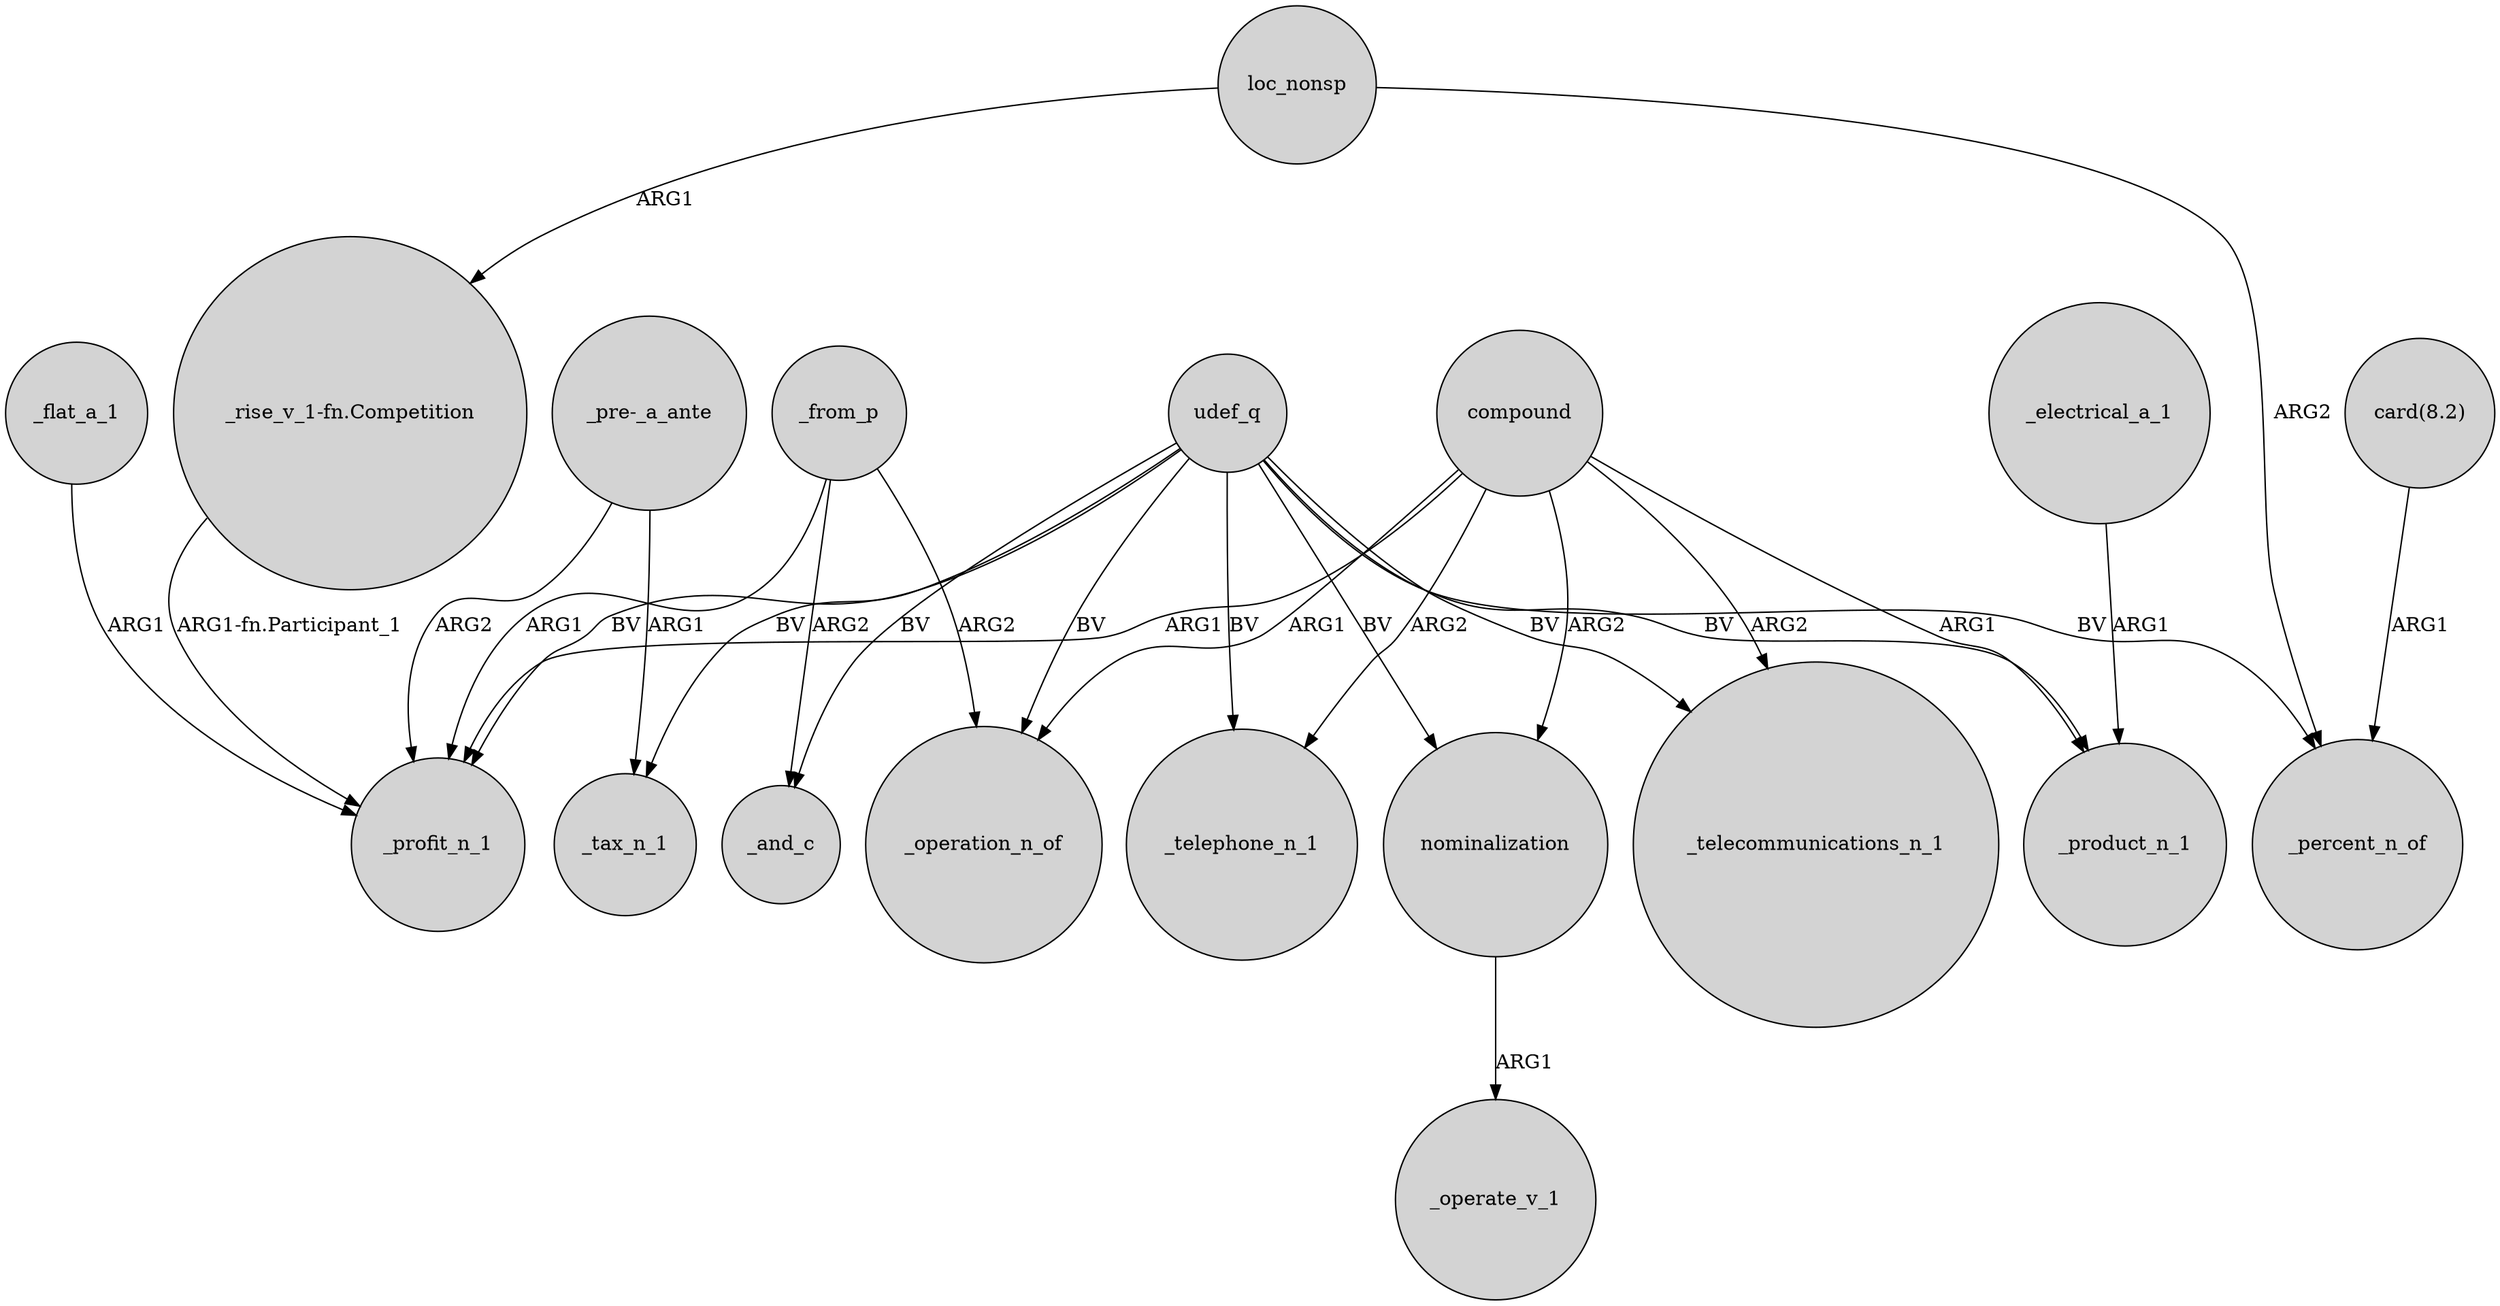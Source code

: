 digraph {
	node [shape=circle style=filled]
	_flat_a_1 -> _profit_n_1 [label=ARG1]
	udef_q -> _telephone_n_1 [label=BV]
	loc_nonsp -> "_rise_v_1-fn.Competition" [label=ARG1]
	"_pre-_a_ante" -> _profit_n_1 [label=ARG2]
	_from_p -> _and_c [label=ARG2]
	udef_q -> nominalization [label=BV]
	udef_q -> _tax_n_1 [label=BV]
	nominalization -> _operate_v_1 [label=ARG1]
	udef_q -> _profit_n_1 [label=BV]
	udef_q -> _product_n_1 [label=BV]
	compound -> _operation_n_of [label=ARG1]
	udef_q -> _and_c [label=BV]
	compound -> nominalization [label=ARG2]
	compound -> _telecommunications_n_1 [label=ARG2]
	compound -> _telephone_n_1 [label=ARG2]
	"card(8.2)" -> _percent_n_of [label=ARG1]
	udef_q -> _percent_n_of [label=BV]
	udef_q -> _operation_n_of [label=BV]
	compound -> _profit_n_1 [label=ARG1]
	udef_q -> _telecommunications_n_1 [label=BV]
	"_pre-_a_ante" -> _tax_n_1 [label=ARG1]
	compound -> _product_n_1 [label=ARG1]
	"_rise_v_1-fn.Competition" -> _profit_n_1 [label="ARG1-fn.Participant_1"]
	_from_p -> _operation_n_of [label=ARG2]
	_from_p -> _profit_n_1 [label=ARG1]
	_electrical_a_1 -> _product_n_1 [label=ARG1]
	loc_nonsp -> _percent_n_of [label=ARG2]
}
